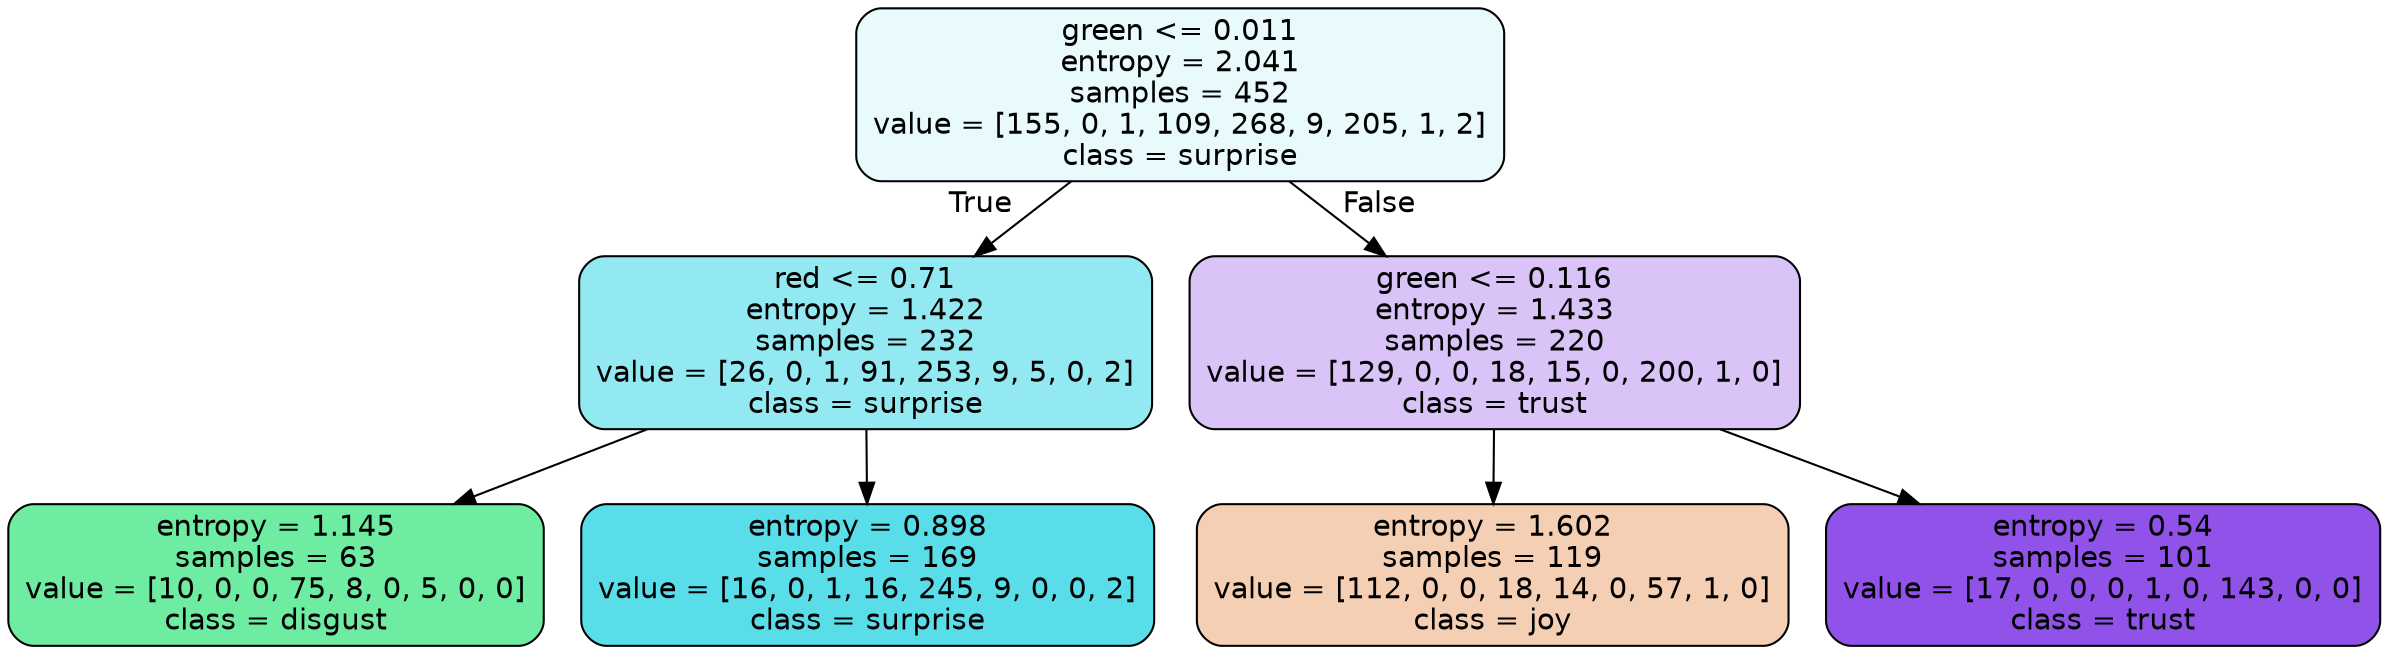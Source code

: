 digraph Tree {
node [shape=box, style="filled, rounded", color="black", fontname=helvetica] ;
edge [fontname=helvetica] ;
0 [label="green <= 0.011\nentropy = 2.041\nsamples = 452\nvalue = [155, 0, 1, 109, 268, 9, 205, 1, 2]\nclass = surprise", fillcolor="#39d7e51d"] ;
1 [label="red <= 0.71\nentropy = 1.422\nsamples = 232\nvalue = [26, 0, 1, 91, 253, 9, 5, 0, 2]\nclass = surprise", fillcolor="#39d7e58c"] ;
0 -> 1 [labeldistance=2.5, labelangle=45, headlabel="True"] ;
2 [label="entropy = 1.145\nsamples = 63\nvalue = [10, 0, 0, 75, 8, 0, 5, 0, 0]\nclass = disgust", fillcolor="#39e581bc"] ;
1 -> 2 ;
3 [label="entropy = 0.898\nsamples = 169\nvalue = [16, 0, 1, 16, 245, 9, 0, 0, 2]\nclass = surprise", fillcolor="#39d7e5d6"] ;
1 -> 3 ;
4 [label="green <= 0.116\nentropy = 1.433\nsamples = 220\nvalue = [129, 0, 0, 18, 15, 0, 200, 1, 0]\nclass = trust", fillcolor="#8139e54d"] ;
0 -> 4 [labeldistance=2.5, labelangle=-45, headlabel="False"] ;
5 [label="entropy = 1.602\nsamples = 119\nvalue = [112, 0, 0, 18, 14, 0, 57, 1, 0]\nclass = joy", fillcolor="#e5813961"] ;
4 -> 5 ;
6 [label="entropy = 0.54\nsamples = 101\nvalue = [17, 0, 0, 0, 1, 0, 143, 0, 0]\nclass = trust", fillcolor="#8139e5df"] ;
4 -> 6 ;
}
